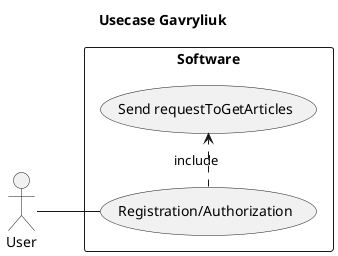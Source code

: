@startuml

title Usecase Gavryliuk
left to right direction
actor :User:

rectangle Software {

    usecase (Registration/Authorization)
    usecase (Send requestToGetArticles)

   :User: -- (Registration/Authorization)
   (Registration/Authorization) .> (Send requestToGetArticles) : include
}

@enduml